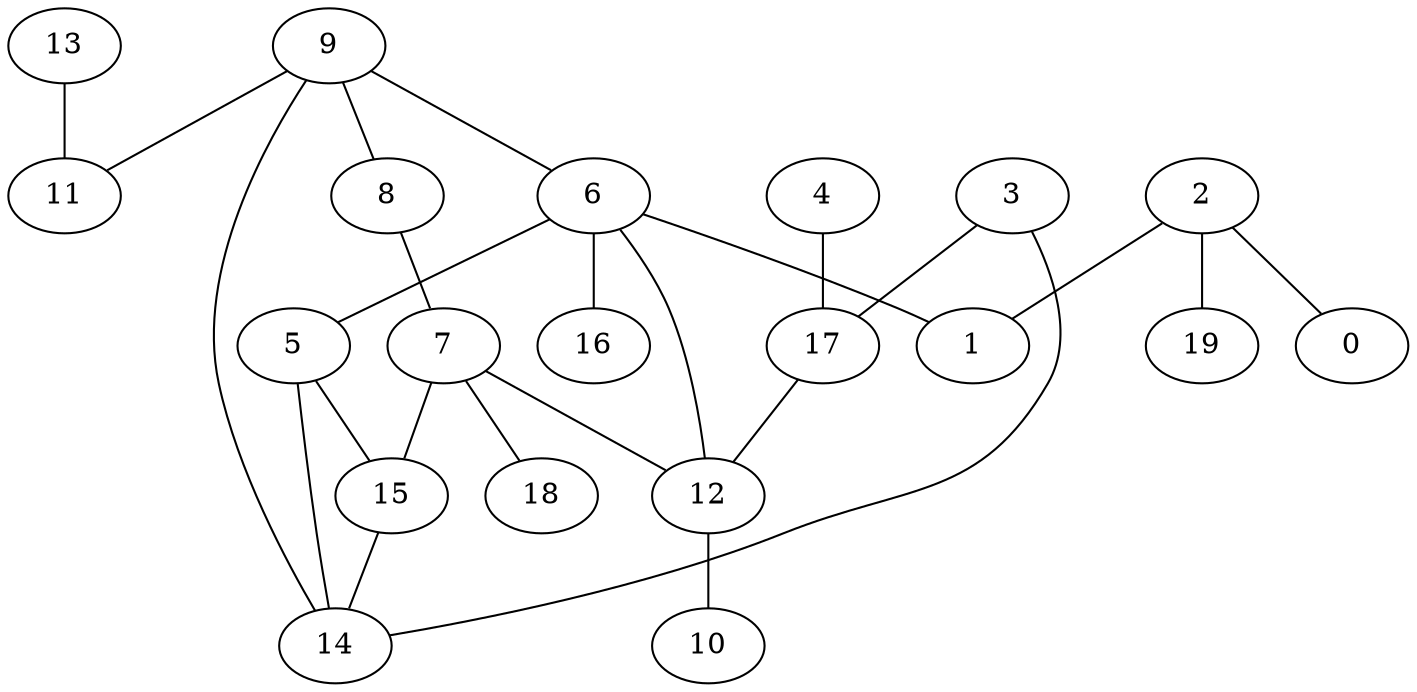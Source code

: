 digraph GG_graph {

subgraph G_graph {
edge [color = black]
"5" -> "15" [dir = none]
"4" -> "17" [dir = none]
"15" -> "14" [dir = none]
"13" -> "11" [dir = none]
"12" -> "10" [dir = none]
"6" -> "16" [dir = none]
"6" -> "1" [dir = none]
"6" -> "12" [dir = none]
"7" -> "18" [dir = none]
"7" -> "12" [dir = none]
"17" -> "12" [dir = none]
"9" -> "8" [dir = none]
"9" -> "14" [dir = none]
"9" -> "11" [dir = none]
"9" -> "6" [dir = none]
"3" -> "14" [dir = none]
"2" -> "19" [dir = none]
"2" -> "0" [dir = none]
"2" -> "1" [dir = none]
"6" -> "5" [dir = none]
"8" -> "7" [dir = none]
"3" -> "17" [dir = none]
"5" -> "14" [dir = none]
"7" -> "15" [dir = none]
}

}
